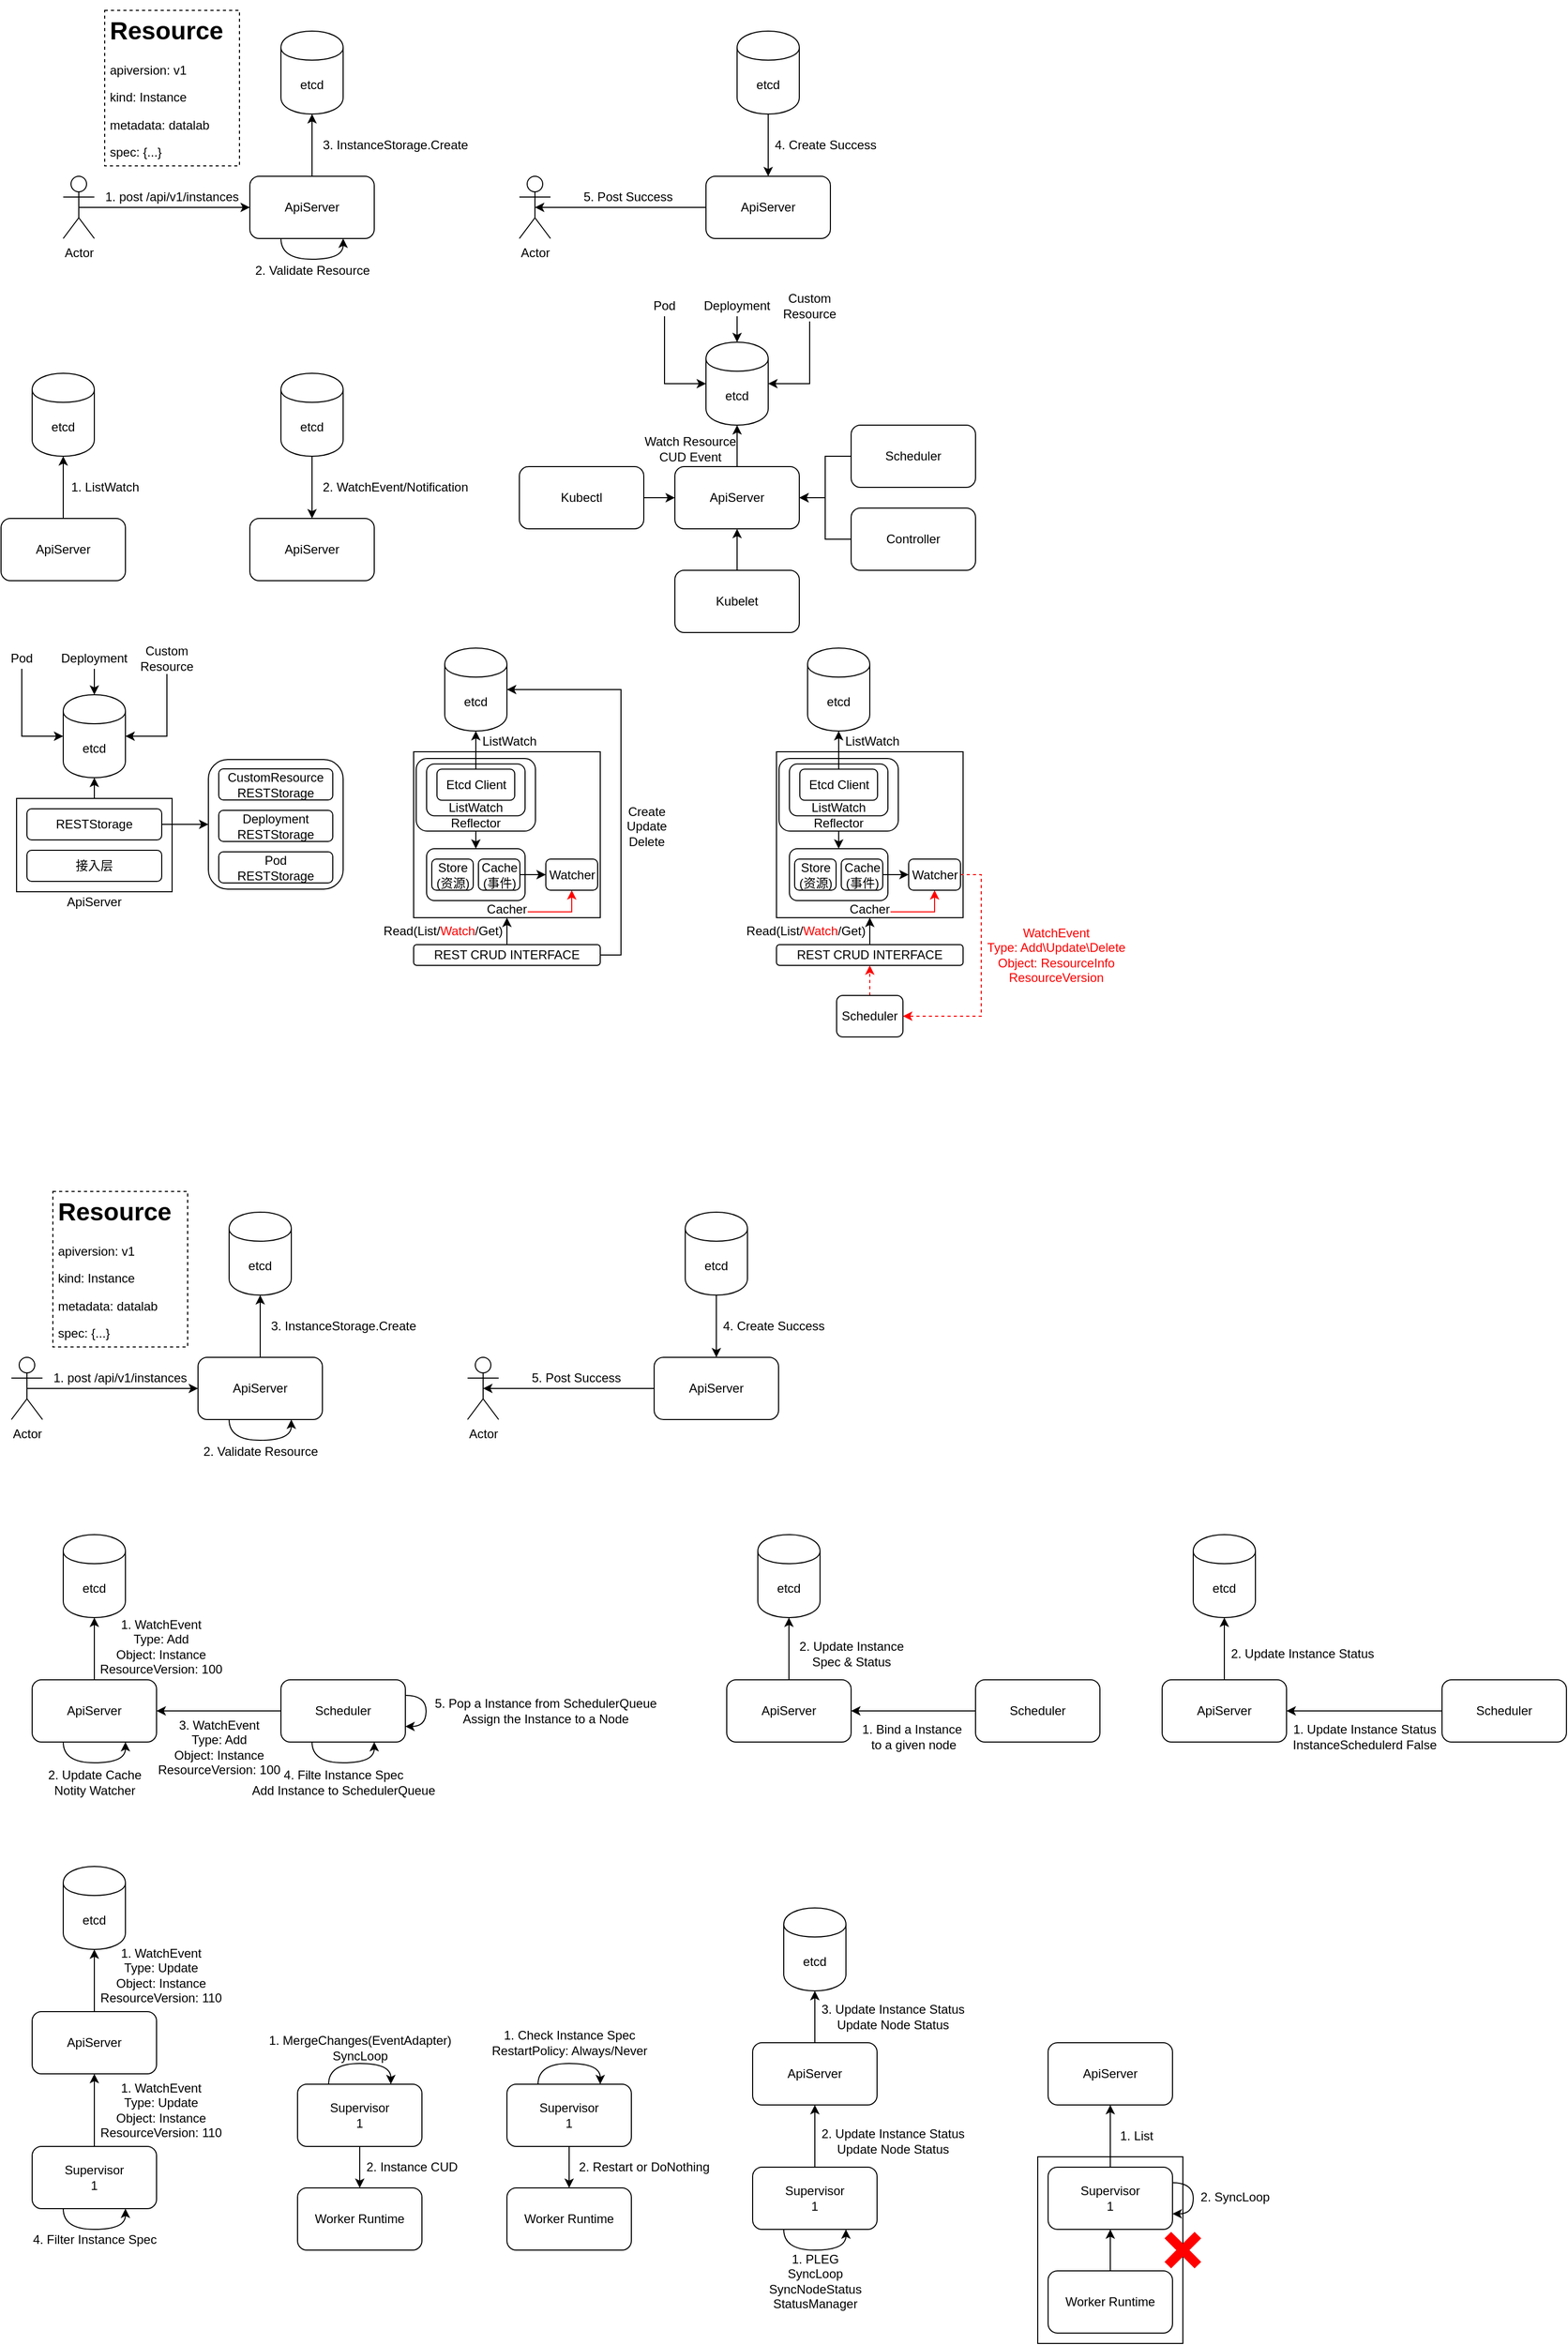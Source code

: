 <mxfile version="12.8.8" type="github">
  <diagram id="9vjQtzVJ7qbeVhoStUTl" name="第 1 页">
    <mxGraphModel dx="946" dy="559" grid="1" gridSize="10" guides="1" tooltips="1" connect="1" arrows="1" fold="1" page="1" pageScale="1" pageWidth="827" pageHeight="1169" math="0" shadow="0">
      <root>
        <mxCell id="0" />
        <mxCell id="1" parent="0" />
        <mxCell id="tA1kky_qQhR9MNmGrfL9-308" value="" style="rounded=0;whiteSpace=wrap;html=1;strokeColor=#000000;fillColor=none;fontColor=#000000;align=center;gradientColor=#ffffff;" vertex="1" parent="1">
          <mxGeometry x="1020" y="2100" width="140" height="180" as="geometry" />
        </mxCell>
        <mxCell id="tA1kky_qQhR9MNmGrfL9-93" value="" style="rounded=1;whiteSpace=wrap;html=1;" vertex="1" parent="1">
          <mxGeometry x="220" y="752.5" width="130" height="125" as="geometry" />
        </mxCell>
        <mxCell id="tA1kky_qQhR9MNmGrfL9-79" style="edgeStyle=orthogonalEdgeStyle;rounded=0;orthogonalLoop=1;jettySize=auto;html=1;exitX=0.5;exitY=0;exitDx=0;exitDy=0;entryX=0.5;entryY=1;entryDx=0;entryDy=0;" edge="1" parent="1" source="tA1kky_qQhR9MNmGrfL9-76">
          <mxGeometry relative="1" as="geometry">
            <mxPoint x="110" y="770" as="targetPoint" />
          </mxGeometry>
        </mxCell>
        <mxCell id="tA1kky_qQhR9MNmGrfL9-76" value="" style="rounded=0;whiteSpace=wrap;html=1;strokeColor=#000000;align=center;" vertex="1" parent="1">
          <mxGeometry x="35" y="790" width="150" height="90" as="geometry" />
        </mxCell>
        <mxCell id="R647riTE8hrRx7rFXN2j-3" style="edgeStyle=orthogonalEdgeStyle;rounded=0;orthogonalLoop=1;jettySize=auto;html=1;exitX=0.5;exitY=0.5;exitDx=0;exitDy=0;exitPerimeter=0;entryX=0;entryY=0.5;entryDx=0;entryDy=0;" parent="1" source="R647riTE8hrRx7rFXN2j-1" target="R647riTE8hrRx7rFXN2j-2" edge="1">
          <mxGeometry relative="1" as="geometry" />
        </mxCell>
        <mxCell id="R647riTE8hrRx7rFXN2j-1" value="Actor" style="shape=umlActor;verticalLabelPosition=bottom;labelBackgroundColor=#ffffff;verticalAlign=top;html=1;outlineConnect=0;" parent="1" vertex="1">
          <mxGeometry x="80" y="190" width="30" height="60" as="geometry" />
        </mxCell>
        <mxCell id="R647riTE8hrRx7rFXN2j-7" style="edgeStyle=orthogonalEdgeStyle;rounded=0;orthogonalLoop=1;jettySize=auto;html=1;exitX=0.5;exitY=0;exitDx=0;exitDy=0;" parent="1" source="R647riTE8hrRx7rFXN2j-2" target="R647riTE8hrRx7rFXN2j-6" edge="1">
          <mxGeometry relative="1" as="geometry" />
        </mxCell>
        <mxCell id="R647riTE8hrRx7rFXN2j-2" value="ApiServer" style="rounded=1;whiteSpace=wrap;html=1;" parent="1" vertex="1">
          <mxGeometry x="260" y="190" width="120" height="60" as="geometry" />
        </mxCell>
        <mxCell id="R647riTE8hrRx7rFXN2j-4" value="&lt;h1&gt;Resource&lt;/h1&gt;&lt;p&gt;apiversion: v1&lt;/p&gt;&lt;p&gt;kind: Instance&lt;/p&gt;&lt;p&gt;metadata: datalab&lt;/p&gt;&lt;p&gt;spec: {...}&lt;/p&gt;" style="text;html=1;spacing=5;spacingTop=-20;whiteSpace=wrap;overflow=hidden;rounded=0;strokeColor=#000000;dashed=1;" parent="1" vertex="1">
          <mxGeometry x="120" y="30" width="130" height="150" as="geometry" />
        </mxCell>
        <mxCell id="R647riTE8hrRx7rFXN2j-5" value="1. post /api/v1/instances" style="text;html=1;strokeColor=none;fillColor=none;align=center;verticalAlign=middle;whiteSpace=wrap;rounded=0;" parent="1" vertex="1">
          <mxGeometry x="100" y="200" width="170" height="20" as="geometry" />
        </mxCell>
        <mxCell id="R647riTE8hrRx7rFXN2j-6" value="etcd" style="shape=cylinder;whiteSpace=wrap;html=1;boundedLbl=1;backgroundOutline=1;" parent="1" vertex="1">
          <mxGeometry x="290" y="50" width="60" height="80" as="geometry" />
        </mxCell>
        <mxCell id="R647riTE8hrRx7rFXN2j-8" value="3. InstanceStorage.Create" style="text;html=1;align=center;verticalAlign=middle;resizable=0;points=[];autosize=1;" parent="1" vertex="1">
          <mxGeometry x="320" y="150" width="160" height="20" as="geometry" />
        </mxCell>
        <mxCell id="R647riTE8hrRx7rFXN2j-10" style="edgeStyle=orthogonalEdgeStyle;curved=1;rounded=0;orthogonalLoop=1;jettySize=auto;html=1;exitX=0.25;exitY=1;exitDx=0;exitDy=0;entryX=0.75;entryY=1;entryDx=0;entryDy=0;" parent="1" source="R647riTE8hrRx7rFXN2j-2" target="R647riTE8hrRx7rFXN2j-2" edge="1">
          <mxGeometry relative="1" as="geometry" />
        </mxCell>
        <mxCell id="R647riTE8hrRx7rFXN2j-11" value="2. Validate Resource" style="text;html=1;align=center;verticalAlign=middle;resizable=0;points=[];autosize=1;" parent="1" vertex="1">
          <mxGeometry x="255" y="271" width="130" height="20" as="geometry" />
        </mxCell>
        <mxCell id="R647riTE8hrRx7rFXN2j-13" value="Actor" style="shape=umlActor;verticalLabelPosition=bottom;labelBackgroundColor=#ffffff;verticalAlign=top;html=1;outlineConnect=0;" parent="1" vertex="1">
          <mxGeometry x="520" y="190" width="30" height="60" as="geometry" />
        </mxCell>
        <mxCell id="R647riTE8hrRx7rFXN2j-24" style="edgeStyle=orthogonalEdgeStyle;curved=1;rounded=0;orthogonalLoop=1;jettySize=auto;html=1;exitX=0;exitY=0.5;exitDx=0;exitDy=0;entryX=0.5;entryY=0.5;entryDx=0;entryDy=0;entryPerimeter=0;" parent="1" source="R647riTE8hrRx7rFXN2j-15" target="R647riTE8hrRx7rFXN2j-13" edge="1">
          <mxGeometry relative="1" as="geometry" />
        </mxCell>
        <mxCell id="R647riTE8hrRx7rFXN2j-15" value="ApiServer" style="rounded=1;whiteSpace=wrap;html=1;" parent="1" vertex="1">
          <mxGeometry x="700" y="190" width="120" height="60" as="geometry" />
        </mxCell>
        <mxCell id="R647riTE8hrRx7rFXN2j-22" style="edgeStyle=orthogonalEdgeStyle;curved=1;rounded=0;orthogonalLoop=1;jettySize=auto;html=1;exitX=0.5;exitY=1;exitDx=0;exitDy=0;" parent="1" source="R647riTE8hrRx7rFXN2j-18" target="R647riTE8hrRx7rFXN2j-15" edge="1">
          <mxGeometry relative="1" as="geometry" />
        </mxCell>
        <mxCell id="R647riTE8hrRx7rFXN2j-18" value="etcd" style="shape=cylinder;whiteSpace=wrap;html=1;boundedLbl=1;backgroundOutline=1;" parent="1" vertex="1">
          <mxGeometry x="730" y="50" width="60" height="80" as="geometry" />
        </mxCell>
        <mxCell id="R647riTE8hrRx7rFXN2j-23" value="4. Create Success" style="text;html=1;align=center;verticalAlign=middle;resizable=0;points=[];autosize=1;" parent="1" vertex="1">
          <mxGeometry x="760" y="150" width="110" height="20" as="geometry" />
        </mxCell>
        <mxCell id="R647riTE8hrRx7rFXN2j-25" value="5. Post Success" style="text;html=1;strokeColor=none;fillColor=none;align=center;verticalAlign=middle;whiteSpace=wrap;rounded=0;" parent="1" vertex="1">
          <mxGeometry x="540" y="200" width="170" height="20" as="geometry" />
        </mxCell>
        <mxCell id="tA1kky_qQhR9MNmGrfL9-27" style="edgeStyle=orthogonalEdgeStyle;rounded=0;orthogonalLoop=1;jettySize=auto;html=1;exitX=0.5;exitY=0;exitDx=0;exitDy=0;" edge="1" source="tA1kky_qQhR9MNmGrfL9-28" target="tA1kky_qQhR9MNmGrfL9-29" parent="1">
          <mxGeometry relative="1" as="geometry" />
        </mxCell>
        <mxCell id="tA1kky_qQhR9MNmGrfL9-28" value="ApiServer" style="rounded=1;whiteSpace=wrap;html=1;" vertex="1" parent="1">
          <mxGeometry x="20" y="520" width="120" height="60" as="geometry" />
        </mxCell>
        <mxCell id="tA1kky_qQhR9MNmGrfL9-29" value="etcd" style="shape=cylinder;whiteSpace=wrap;html=1;boundedLbl=1;backgroundOutline=1;" vertex="1" parent="1">
          <mxGeometry x="50" y="380" width="60" height="80" as="geometry" />
        </mxCell>
        <mxCell id="tA1kky_qQhR9MNmGrfL9-30" value="1. ListWatch" style="text;html=1;align=center;verticalAlign=middle;resizable=0;points=[];autosize=1;" vertex="1" parent="1">
          <mxGeometry x="80" y="480" width="80" height="20" as="geometry" />
        </mxCell>
        <mxCell id="tA1kky_qQhR9MNmGrfL9-32" value="ApiServer" style="rounded=1;whiteSpace=wrap;html=1;" vertex="1" parent="1">
          <mxGeometry x="260" y="520" width="120" height="60" as="geometry" />
        </mxCell>
        <mxCell id="tA1kky_qQhR9MNmGrfL9-35" style="edgeStyle=orthogonalEdgeStyle;rounded=0;orthogonalLoop=1;jettySize=auto;html=1;exitX=0.5;exitY=1;exitDx=0;exitDy=0;" edge="1" parent="1" source="tA1kky_qQhR9MNmGrfL9-33" target="tA1kky_qQhR9MNmGrfL9-32">
          <mxGeometry relative="1" as="geometry" />
        </mxCell>
        <mxCell id="tA1kky_qQhR9MNmGrfL9-33" value="etcd" style="shape=cylinder;whiteSpace=wrap;html=1;boundedLbl=1;backgroundOutline=1;" vertex="1" parent="1">
          <mxGeometry x="290" y="380" width="60" height="80" as="geometry" />
        </mxCell>
        <mxCell id="tA1kky_qQhR9MNmGrfL9-34" value="2. WatchEvent/Notification" style="text;html=1;align=center;verticalAlign=middle;resizable=0;points=[];autosize=1;" vertex="1" parent="1">
          <mxGeometry x="320" y="480" width="160" height="20" as="geometry" />
        </mxCell>
        <mxCell id="tA1kky_qQhR9MNmGrfL9-44" style="edgeStyle=orthogonalEdgeStyle;rounded=0;orthogonalLoop=1;jettySize=auto;html=1;exitX=0.5;exitY=0;exitDx=0;exitDy=0;" edge="1" source="tA1kky_qQhR9MNmGrfL9-45" target="tA1kky_qQhR9MNmGrfL9-46" parent="1">
          <mxGeometry relative="1" as="geometry" />
        </mxCell>
        <mxCell id="tA1kky_qQhR9MNmGrfL9-45" value="ApiServer" style="rounded=1;whiteSpace=wrap;html=1;" vertex="1" parent="1">
          <mxGeometry x="670" y="470" width="120" height="60" as="geometry" />
        </mxCell>
        <mxCell id="tA1kky_qQhR9MNmGrfL9-46" value="etcd" style="shape=cylinder;whiteSpace=wrap;html=1;boundedLbl=1;backgroundOutline=1;" vertex="1" parent="1">
          <mxGeometry x="700" y="350" width="60" height="80" as="geometry" />
        </mxCell>
        <mxCell id="tA1kky_qQhR9MNmGrfL9-54" style="edgeStyle=orthogonalEdgeStyle;rounded=0;orthogonalLoop=1;jettySize=auto;html=1;exitX=0.5;exitY=0;exitDx=0;exitDy=0;entryX=0.5;entryY=1;entryDx=0;entryDy=0;" edge="1" parent="1" source="tA1kky_qQhR9MNmGrfL9-48" target="tA1kky_qQhR9MNmGrfL9-45">
          <mxGeometry relative="1" as="geometry" />
        </mxCell>
        <mxCell id="tA1kky_qQhR9MNmGrfL9-48" value="Kubelet" style="rounded=1;whiteSpace=wrap;html=1;" vertex="1" parent="1">
          <mxGeometry x="670" y="570" width="120" height="60" as="geometry" />
        </mxCell>
        <mxCell id="tA1kky_qQhR9MNmGrfL9-55" style="edgeStyle=orthogonalEdgeStyle;rounded=0;orthogonalLoop=1;jettySize=auto;html=1;exitX=0;exitY=0.5;exitDx=0;exitDy=0;entryX=1;entryY=0.5;entryDx=0;entryDy=0;" edge="1" parent="1" source="tA1kky_qQhR9MNmGrfL9-49" target="tA1kky_qQhR9MNmGrfL9-45">
          <mxGeometry relative="1" as="geometry" />
        </mxCell>
        <mxCell id="tA1kky_qQhR9MNmGrfL9-49" value="Scheduler" style="rounded=1;whiteSpace=wrap;html=1;" vertex="1" parent="1">
          <mxGeometry x="840" y="430" width="120" height="60" as="geometry" />
        </mxCell>
        <mxCell id="tA1kky_qQhR9MNmGrfL9-56" style="edgeStyle=orthogonalEdgeStyle;rounded=0;orthogonalLoop=1;jettySize=auto;html=1;exitX=0;exitY=0.5;exitDx=0;exitDy=0;entryX=1;entryY=0.5;entryDx=0;entryDy=0;" edge="1" parent="1" source="tA1kky_qQhR9MNmGrfL9-50" target="tA1kky_qQhR9MNmGrfL9-45">
          <mxGeometry relative="1" as="geometry" />
        </mxCell>
        <mxCell id="tA1kky_qQhR9MNmGrfL9-50" value="Controller" style="rounded=1;whiteSpace=wrap;html=1;" vertex="1" parent="1">
          <mxGeometry x="840" y="510" width="120" height="60" as="geometry" />
        </mxCell>
        <mxCell id="tA1kky_qQhR9MNmGrfL9-53" style="edgeStyle=orthogonalEdgeStyle;rounded=0;orthogonalLoop=1;jettySize=auto;html=1;exitX=1;exitY=0.5;exitDx=0;exitDy=0;entryX=0;entryY=0.5;entryDx=0;entryDy=0;" edge="1" parent="1" source="tA1kky_qQhR9MNmGrfL9-52" target="tA1kky_qQhR9MNmGrfL9-45">
          <mxGeometry relative="1" as="geometry" />
        </mxCell>
        <mxCell id="tA1kky_qQhR9MNmGrfL9-52" value="Kubectl" style="rounded=1;whiteSpace=wrap;html=1;" vertex="1" parent="1">
          <mxGeometry x="520" y="470" width="120" height="60" as="geometry" />
        </mxCell>
        <mxCell id="tA1kky_qQhR9MNmGrfL9-69" style="edgeStyle=orthogonalEdgeStyle;rounded=0;orthogonalLoop=1;jettySize=auto;html=1;exitX=0.5;exitY=1;exitDx=0;exitDy=0;entryX=0;entryY=0.5;entryDx=0;entryDy=0;" edge="1" parent="1" source="tA1kky_qQhR9MNmGrfL9-66" target="tA1kky_qQhR9MNmGrfL9-46">
          <mxGeometry relative="1" as="geometry" />
        </mxCell>
        <mxCell id="tA1kky_qQhR9MNmGrfL9-66" value="Pod" style="text;html=1;strokeColor=none;fillColor=none;align=center;verticalAlign=middle;whiteSpace=wrap;rounded=0;dashed=1;" vertex="1" parent="1">
          <mxGeometry x="640" y="305" width="40" height="20" as="geometry" />
        </mxCell>
        <mxCell id="tA1kky_qQhR9MNmGrfL9-70" style="edgeStyle=orthogonalEdgeStyle;rounded=0;orthogonalLoop=1;jettySize=auto;html=1;exitX=0.5;exitY=1;exitDx=0;exitDy=0;entryX=0.5;entryY=0;entryDx=0;entryDy=0;" edge="1" parent="1" source="tA1kky_qQhR9MNmGrfL9-67" target="tA1kky_qQhR9MNmGrfL9-46">
          <mxGeometry relative="1" as="geometry">
            <mxPoint x="730" y="335" as="targetPoint" />
          </mxGeometry>
        </mxCell>
        <mxCell id="tA1kky_qQhR9MNmGrfL9-67" value="Deployment" style="text;html=1;strokeColor=none;fillColor=none;align=center;verticalAlign=middle;whiteSpace=wrap;rounded=0;dashed=1;" vertex="1" parent="1">
          <mxGeometry x="710" y="305" width="40" height="20" as="geometry" />
        </mxCell>
        <mxCell id="tA1kky_qQhR9MNmGrfL9-72" style="edgeStyle=orthogonalEdgeStyle;rounded=0;orthogonalLoop=1;jettySize=auto;html=1;exitX=0.5;exitY=1;exitDx=0;exitDy=0;entryX=1;entryY=0.5;entryDx=0;entryDy=0;" edge="1" parent="1" source="tA1kky_qQhR9MNmGrfL9-68" target="tA1kky_qQhR9MNmGrfL9-46">
          <mxGeometry relative="1" as="geometry" />
        </mxCell>
        <mxCell id="tA1kky_qQhR9MNmGrfL9-68" value="Custom Resource" style="text;html=1;strokeColor=none;fillColor=none;align=center;verticalAlign=middle;whiteSpace=wrap;rounded=0;dashed=1;" vertex="1" parent="1">
          <mxGeometry x="780" y="300" width="40" height="30" as="geometry" />
        </mxCell>
        <mxCell id="tA1kky_qQhR9MNmGrfL9-73" value="Watch Resource&lt;br&gt;CUD Event" style="text;html=1;strokeColor=none;fillColor=none;align=center;verticalAlign=middle;whiteSpace=wrap;rounded=0;dashed=1;" vertex="1" parent="1">
          <mxGeometry x="635" y="438" width="100" height="30" as="geometry" />
        </mxCell>
        <mxCell id="tA1kky_qQhR9MNmGrfL9-75" value="接入层" style="rounded=1;whiteSpace=wrap;html=1;" vertex="1" parent="1">
          <mxGeometry x="45" y="840" width="130" height="30" as="geometry" />
        </mxCell>
        <mxCell id="tA1kky_qQhR9MNmGrfL9-80" value="ApiServer" style="text;html=1;strokeColor=none;fillColor=none;align=center;verticalAlign=middle;whiteSpace=wrap;rounded=0;dashed=1;" vertex="1" parent="1">
          <mxGeometry x="90" y="880" width="40" height="20" as="geometry" />
        </mxCell>
        <mxCell id="tA1kky_qQhR9MNmGrfL9-139" style="edgeStyle=none;rounded=0;orthogonalLoop=1;jettySize=auto;html=1;exitX=1;exitY=0.5;exitDx=0;exitDy=0;entryX=0;entryY=0.5;entryDx=0;entryDy=0;endArrow=classic;endFill=1;" edge="1" parent="1" source="tA1kky_qQhR9MNmGrfL9-85" target="tA1kky_qQhR9MNmGrfL9-93">
          <mxGeometry relative="1" as="geometry" />
        </mxCell>
        <mxCell id="tA1kky_qQhR9MNmGrfL9-85" value="RESTStorage" style="rounded=1;whiteSpace=wrap;html=1;" vertex="1" parent="1">
          <mxGeometry x="45" y="800" width="130" height="30" as="geometry" />
        </mxCell>
        <mxCell id="tA1kky_qQhR9MNmGrfL9-86" value="etcd" style="shape=cylinder;whiteSpace=wrap;html=1;boundedLbl=1;backgroundOutline=1;" vertex="1" parent="1">
          <mxGeometry x="80" y="690" width="60" height="80" as="geometry" />
        </mxCell>
        <mxCell id="tA1kky_qQhR9MNmGrfL9-87" style="edgeStyle=orthogonalEdgeStyle;rounded=0;orthogonalLoop=1;jettySize=auto;html=1;exitX=0.5;exitY=1;exitDx=0;exitDy=0;entryX=0;entryY=0.5;entryDx=0;entryDy=0;" edge="1" source="tA1kky_qQhR9MNmGrfL9-88" target="tA1kky_qQhR9MNmGrfL9-86" parent="1">
          <mxGeometry relative="1" as="geometry" />
        </mxCell>
        <mxCell id="tA1kky_qQhR9MNmGrfL9-88" value="Pod" style="text;html=1;strokeColor=none;fillColor=none;align=center;verticalAlign=middle;whiteSpace=wrap;rounded=0;dashed=1;" vertex="1" parent="1">
          <mxGeometry x="20" y="645" width="40" height="20" as="geometry" />
        </mxCell>
        <mxCell id="tA1kky_qQhR9MNmGrfL9-89" style="edgeStyle=orthogonalEdgeStyle;rounded=0;orthogonalLoop=1;jettySize=auto;html=1;exitX=0.5;exitY=1;exitDx=0;exitDy=0;entryX=0.5;entryY=0;entryDx=0;entryDy=0;" edge="1" source="tA1kky_qQhR9MNmGrfL9-90" target="tA1kky_qQhR9MNmGrfL9-86" parent="1">
          <mxGeometry relative="1" as="geometry">
            <mxPoint x="110" y="675" as="targetPoint" />
          </mxGeometry>
        </mxCell>
        <mxCell id="tA1kky_qQhR9MNmGrfL9-90" value="Deployment" style="text;html=1;strokeColor=none;fillColor=none;align=center;verticalAlign=middle;whiteSpace=wrap;rounded=0;dashed=1;" vertex="1" parent="1">
          <mxGeometry x="90" y="645" width="40" height="20" as="geometry" />
        </mxCell>
        <mxCell id="tA1kky_qQhR9MNmGrfL9-91" style="edgeStyle=orthogonalEdgeStyle;rounded=0;orthogonalLoop=1;jettySize=auto;html=1;exitX=0.5;exitY=1;exitDx=0;exitDy=0;entryX=1;entryY=0.5;entryDx=0;entryDy=0;" edge="1" source="tA1kky_qQhR9MNmGrfL9-92" target="tA1kky_qQhR9MNmGrfL9-86" parent="1">
          <mxGeometry relative="1" as="geometry" />
        </mxCell>
        <mxCell id="tA1kky_qQhR9MNmGrfL9-92" value="Custom Resource" style="text;html=1;strokeColor=none;fillColor=none;align=center;verticalAlign=middle;whiteSpace=wrap;rounded=0;dashed=1;" vertex="1" parent="1">
          <mxGeometry x="160" y="640" width="40" height="30" as="geometry" />
        </mxCell>
        <mxCell id="tA1kky_qQhR9MNmGrfL9-94" value="Pod&lt;br&gt;RESTStorage" style="rounded=1;whiteSpace=wrap;html=1;" vertex="1" parent="1">
          <mxGeometry x="230" y="841.5" width="110" height="30" as="geometry" />
        </mxCell>
        <mxCell id="tA1kky_qQhR9MNmGrfL9-95" value="Deployment&lt;br&gt;RESTStorage" style="rounded=1;whiteSpace=wrap;html=1;" vertex="1" parent="1">
          <mxGeometry x="230" y="801.5" width="110" height="30" as="geometry" />
        </mxCell>
        <mxCell id="tA1kky_qQhR9MNmGrfL9-96" value="CustomResource&lt;br&gt;RESTStorage" style="rounded=1;whiteSpace=wrap;html=1;" vertex="1" parent="1">
          <mxGeometry x="230" y="761.5" width="110" height="30" as="geometry" />
        </mxCell>
        <mxCell id="tA1kky_qQhR9MNmGrfL9-108" value="" style="rounded=0;whiteSpace=wrap;html=1;strokeColor=#000000;align=center;" vertex="1" parent="1">
          <mxGeometry x="418" y="745" width="180" height="160" as="geometry" />
        </mxCell>
        <mxCell id="tA1kky_qQhR9MNmGrfL9-145" style="edgeStyle=orthogonalEdgeStyle;rounded=0;orthogonalLoop=1;jettySize=auto;html=1;exitX=1;exitY=0.75;exitDx=0;exitDy=0;entryX=0.5;entryY=1;entryDx=0;entryDy=0;endArrow=classic;endFill=1;strokeColor=#FF0000;" edge="1" parent="1" source="tA1kky_qQhR9MNmGrfL9-127" target="tA1kky_qQhR9MNmGrfL9-107">
          <mxGeometry relative="1" as="geometry" />
        </mxCell>
        <mxCell id="tA1kky_qQhR9MNmGrfL9-127" value="Cacher" style="text;html=1;strokeColor=none;fillColor=none;align=center;verticalAlign=middle;whiteSpace=wrap;rounded=0;" vertex="1" parent="1">
          <mxGeometry x="488" y="892.25" width="40" height="9.5" as="geometry" />
        </mxCell>
        <mxCell id="tA1kky_qQhR9MNmGrfL9-136" style="edgeStyle=none;rounded=0;orthogonalLoop=1;jettySize=auto;html=1;exitX=0.5;exitY=0;exitDx=0;exitDy=0;entryX=0.5;entryY=1;entryDx=0;entryDy=0;endArrow=classic;endFill=1;" edge="1" parent="1" source="tA1kky_qQhR9MNmGrfL9-130" target="tA1kky_qQhR9MNmGrfL9-108">
          <mxGeometry relative="1" as="geometry" />
        </mxCell>
        <mxCell id="tA1kky_qQhR9MNmGrfL9-141" style="edgeStyle=orthogonalEdgeStyle;rounded=0;orthogonalLoop=1;jettySize=auto;html=1;exitX=1;exitY=0.5;exitDx=0;exitDy=0;entryX=1;entryY=0.5;entryDx=0;entryDy=0;endArrow=classic;endFill=1;" edge="1" parent="1" source="tA1kky_qQhR9MNmGrfL9-130" target="tA1kky_qQhR9MNmGrfL9-137">
          <mxGeometry relative="1" as="geometry" />
        </mxCell>
        <mxCell id="tA1kky_qQhR9MNmGrfL9-130" value="REST CRUD INTERFACE" style="rounded=1;whiteSpace=wrap;html=1;" vertex="1" parent="1">
          <mxGeometry x="418" y="931" width="180" height="20" as="geometry" />
        </mxCell>
        <mxCell id="tA1kky_qQhR9MNmGrfL9-120" value="" style="rounded=1;whiteSpace=wrap;html=1;" vertex="1" parent="1">
          <mxGeometry x="420.5" y="751.5" width="115" height="70" as="geometry" />
        </mxCell>
        <mxCell id="tA1kky_qQhR9MNmGrfL9-116" value="" style="rounded=1;whiteSpace=wrap;html=1;" vertex="1" parent="1">
          <mxGeometry x="430.5" y="756.75" width="95" height="50" as="geometry" />
        </mxCell>
        <mxCell id="tA1kky_qQhR9MNmGrfL9-104" value="" style="rounded=1;whiteSpace=wrap;html=1;strokeColor=#000000;align=center;" vertex="1" parent="1">
          <mxGeometry x="430.5" y="838.5" width="95" height="50" as="geometry" />
        </mxCell>
        <mxCell id="tA1kky_qQhR9MNmGrfL9-124" style="rounded=0;orthogonalLoop=1;jettySize=auto;html=1;exitX=0.5;exitY=1;exitDx=0;exitDy=0;entryX=0.5;entryY=0;entryDx=0;entryDy=0;endArrow=classic;endFill=1;" edge="1" parent="1" source="tA1kky_qQhR9MNmGrfL9-120" target="tA1kky_qQhR9MNmGrfL9-104">
          <mxGeometry relative="1" as="geometry" />
        </mxCell>
        <mxCell id="tA1kky_qQhR9MNmGrfL9-106" value="" style="group" vertex="1" connectable="0" parent="1">
          <mxGeometry x="435.5" y="848.5" width="85" height="30" as="geometry" />
        </mxCell>
        <mxCell id="tA1kky_qQhR9MNmGrfL9-102" value="Cache&lt;br&gt;(事件)" style="rounded=1;whiteSpace=wrap;html=1;" vertex="1" parent="tA1kky_qQhR9MNmGrfL9-106">
          <mxGeometry x="45" width="40" height="30" as="geometry" />
        </mxCell>
        <mxCell id="tA1kky_qQhR9MNmGrfL9-103" value="Store&lt;br&gt;(资源)" style="rounded=1;whiteSpace=wrap;html=1;" vertex="1" parent="tA1kky_qQhR9MNmGrfL9-106">
          <mxGeometry width="40" height="30" as="geometry" />
        </mxCell>
        <mxCell id="tA1kky_qQhR9MNmGrfL9-107" value="Watcher" style="rounded=1;whiteSpace=wrap;html=1;" vertex="1" parent="1">
          <mxGeometry x="545.5" y="848.5" width="50" height="30" as="geometry" />
        </mxCell>
        <mxCell id="tA1kky_qQhR9MNmGrfL9-114" style="edgeStyle=none;rounded=0;orthogonalLoop=1;jettySize=auto;html=1;exitX=1;exitY=0.5;exitDx=0;exitDy=0;entryX=0;entryY=0.5;entryDx=0;entryDy=0;endArrow=classic;endFill=1;" edge="1" parent="1" source="tA1kky_qQhR9MNmGrfL9-102" target="tA1kky_qQhR9MNmGrfL9-107">
          <mxGeometry relative="1" as="geometry" />
        </mxCell>
        <mxCell id="tA1kky_qQhR9MNmGrfL9-138" style="edgeStyle=none;rounded=0;orthogonalLoop=1;jettySize=auto;html=1;exitX=0.5;exitY=0;exitDx=0;exitDy=0;entryX=0.5;entryY=1;entryDx=0;entryDy=0;endArrow=classic;endFill=1;" edge="1" parent="1" source="tA1kky_qQhR9MNmGrfL9-115" target="tA1kky_qQhR9MNmGrfL9-137">
          <mxGeometry relative="1" as="geometry" />
        </mxCell>
        <mxCell id="tA1kky_qQhR9MNmGrfL9-115" value="Etcd Client" style="rounded=1;whiteSpace=wrap;html=1;" vertex="1" parent="1">
          <mxGeometry x="440.5" y="761.75" width="75" height="30" as="geometry" />
        </mxCell>
        <mxCell id="tA1kky_qQhR9MNmGrfL9-119" value="ListWatch" style="text;html=1;strokeColor=none;fillColor=none;align=center;verticalAlign=middle;whiteSpace=wrap;rounded=0;" vertex="1" parent="1">
          <mxGeometry x="443" y="793.75" width="70" height="10" as="geometry" />
        </mxCell>
        <mxCell id="tA1kky_qQhR9MNmGrfL9-121" value="Reflector" style="text;html=1;strokeColor=none;fillColor=none;align=center;verticalAlign=middle;whiteSpace=wrap;rounded=0;" vertex="1" parent="1">
          <mxGeometry x="443" y="808.75" width="70" height="10" as="geometry" />
        </mxCell>
        <mxCell id="tA1kky_qQhR9MNmGrfL9-137" value="etcd" style="shape=cylinder;whiteSpace=wrap;html=1;boundedLbl=1;backgroundOutline=1;" vertex="1" parent="1">
          <mxGeometry x="448" y="645" width="60" height="80" as="geometry" />
        </mxCell>
        <mxCell id="tA1kky_qQhR9MNmGrfL9-140" value="Read(List/&lt;font color=&quot;#ff0000&quot;&gt;Watch&lt;/font&gt;/Get)" style="text;html=1;strokeColor=none;fillColor=none;align=center;verticalAlign=middle;whiteSpace=wrap;rounded=0;" vertex="1" parent="1">
          <mxGeometry x="385" y="908" width="122.5" height="20" as="geometry" />
        </mxCell>
        <mxCell id="tA1kky_qQhR9MNmGrfL9-142" value="Create&lt;br&gt;Update&lt;br&gt;Delete" style="text;html=1;strokeColor=none;fillColor=none;align=center;verticalAlign=middle;whiteSpace=wrap;rounded=0;" vertex="1" parent="1">
          <mxGeometry x="618" y="791.75" width="50" height="50" as="geometry" />
        </mxCell>
        <mxCell id="tA1kky_qQhR9MNmGrfL9-143" value="ListWatch" style="text;html=1;strokeColor=none;fillColor=none;align=center;verticalAlign=middle;whiteSpace=wrap;rounded=0;" vertex="1" parent="1">
          <mxGeometry x="479" y="725" width="62.5" height="20" as="geometry" />
        </mxCell>
        <mxCell id="tA1kky_qQhR9MNmGrfL9-147" value="" style="rounded=0;whiteSpace=wrap;html=1;strokeColor=#000000;align=center;" vertex="1" parent="1">
          <mxGeometry x="768" y="745" width="180" height="160" as="geometry" />
        </mxCell>
        <mxCell id="tA1kky_qQhR9MNmGrfL9-148" style="edgeStyle=orthogonalEdgeStyle;rounded=0;orthogonalLoop=1;jettySize=auto;html=1;exitX=1;exitY=0.75;exitDx=0;exitDy=0;entryX=0.5;entryY=1;entryDx=0;entryDy=0;endArrow=classic;endFill=1;strokeColor=#FF0000;" edge="1" source="tA1kky_qQhR9MNmGrfL9-149" target="tA1kky_qQhR9MNmGrfL9-160" parent="1">
          <mxGeometry relative="1" as="geometry" />
        </mxCell>
        <mxCell id="tA1kky_qQhR9MNmGrfL9-149" value="Cacher" style="text;html=1;strokeColor=none;fillColor=none;align=center;verticalAlign=middle;whiteSpace=wrap;rounded=0;" vertex="1" parent="1">
          <mxGeometry x="838" y="892.25" width="40" height="9.5" as="geometry" />
        </mxCell>
        <mxCell id="tA1kky_qQhR9MNmGrfL9-150" style="edgeStyle=none;rounded=0;orthogonalLoop=1;jettySize=auto;html=1;exitX=0.5;exitY=0;exitDx=0;exitDy=0;entryX=0.5;entryY=1;entryDx=0;entryDy=0;endArrow=classic;endFill=1;" edge="1" source="tA1kky_qQhR9MNmGrfL9-152" target="tA1kky_qQhR9MNmGrfL9-147" parent="1">
          <mxGeometry relative="1" as="geometry" />
        </mxCell>
        <mxCell id="tA1kky_qQhR9MNmGrfL9-152" value="REST CRUD INTERFACE" style="rounded=1;whiteSpace=wrap;html=1;" vertex="1" parent="1">
          <mxGeometry x="768" y="931" width="180" height="20" as="geometry" />
        </mxCell>
        <mxCell id="tA1kky_qQhR9MNmGrfL9-153" value="" style="rounded=1;whiteSpace=wrap;html=1;" vertex="1" parent="1">
          <mxGeometry x="770.5" y="751.5" width="115" height="70" as="geometry" />
        </mxCell>
        <mxCell id="tA1kky_qQhR9MNmGrfL9-154" value="" style="rounded=1;whiteSpace=wrap;html=1;" vertex="1" parent="1">
          <mxGeometry x="780.5" y="756.75" width="95" height="50" as="geometry" />
        </mxCell>
        <mxCell id="tA1kky_qQhR9MNmGrfL9-155" value="" style="rounded=1;whiteSpace=wrap;html=1;strokeColor=#000000;align=center;" vertex="1" parent="1">
          <mxGeometry x="780.5" y="838.5" width="95" height="50" as="geometry" />
        </mxCell>
        <mxCell id="tA1kky_qQhR9MNmGrfL9-156" style="rounded=0;orthogonalLoop=1;jettySize=auto;html=1;exitX=0.5;exitY=1;exitDx=0;exitDy=0;entryX=0.5;entryY=0;entryDx=0;entryDy=0;endArrow=classic;endFill=1;" edge="1" source="tA1kky_qQhR9MNmGrfL9-153" target="tA1kky_qQhR9MNmGrfL9-155" parent="1">
          <mxGeometry relative="1" as="geometry" />
        </mxCell>
        <mxCell id="tA1kky_qQhR9MNmGrfL9-157" value="" style="group" vertex="1" connectable="0" parent="1">
          <mxGeometry x="785.5" y="848.5" width="85" height="30" as="geometry" />
        </mxCell>
        <mxCell id="tA1kky_qQhR9MNmGrfL9-158" value="Cache&lt;br&gt;(事件)" style="rounded=1;whiteSpace=wrap;html=1;" vertex="1" parent="tA1kky_qQhR9MNmGrfL9-157">
          <mxGeometry x="45" width="40" height="30" as="geometry" />
        </mxCell>
        <mxCell id="tA1kky_qQhR9MNmGrfL9-159" value="Store&lt;br&gt;(资源)" style="rounded=1;whiteSpace=wrap;html=1;" vertex="1" parent="tA1kky_qQhR9MNmGrfL9-157">
          <mxGeometry width="40" height="30" as="geometry" />
        </mxCell>
        <mxCell id="tA1kky_qQhR9MNmGrfL9-173" style="edgeStyle=orthogonalEdgeStyle;rounded=0;orthogonalLoop=1;jettySize=auto;html=1;exitX=1;exitY=0.5;exitDx=0;exitDy=0;entryX=1;entryY=0.5;entryDx=0;entryDy=0;dashed=1;endArrow=classic;endFill=1;strokeColor=#FF0000;" edge="1" parent="1" source="tA1kky_qQhR9MNmGrfL9-160" target="tA1kky_qQhR9MNmGrfL9-171">
          <mxGeometry relative="1" as="geometry" />
        </mxCell>
        <mxCell id="tA1kky_qQhR9MNmGrfL9-160" value="Watcher" style="rounded=1;whiteSpace=wrap;html=1;" vertex="1" parent="1">
          <mxGeometry x="895.5" y="848.5" width="50" height="30" as="geometry" />
        </mxCell>
        <mxCell id="tA1kky_qQhR9MNmGrfL9-161" style="edgeStyle=none;rounded=0;orthogonalLoop=1;jettySize=auto;html=1;exitX=1;exitY=0.5;exitDx=0;exitDy=0;entryX=0;entryY=0.5;entryDx=0;entryDy=0;endArrow=classic;endFill=1;" edge="1" source="tA1kky_qQhR9MNmGrfL9-158" target="tA1kky_qQhR9MNmGrfL9-160" parent="1">
          <mxGeometry relative="1" as="geometry" />
        </mxCell>
        <mxCell id="tA1kky_qQhR9MNmGrfL9-162" style="edgeStyle=none;rounded=0;orthogonalLoop=1;jettySize=auto;html=1;exitX=0.5;exitY=0;exitDx=0;exitDy=0;entryX=0.5;entryY=1;entryDx=0;entryDy=0;endArrow=classic;endFill=1;" edge="1" source="tA1kky_qQhR9MNmGrfL9-163" target="tA1kky_qQhR9MNmGrfL9-166" parent="1">
          <mxGeometry relative="1" as="geometry" />
        </mxCell>
        <mxCell id="tA1kky_qQhR9MNmGrfL9-163" value="Etcd Client" style="rounded=1;whiteSpace=wrap;html=1;" vertex="1" parent="1">
          <mxGeometry x="790.5" y="761.75" width="75" height="30" as="geometry" />
        </mxCell>
        <mxCell id="tA1kky_qQhR9MNmGrfL9-164" value="ListWatch" style="text;html=1;strokeColor=none;fillColor=none;align=center;verticalAlign=middle;whiteSpace=wrap;rounded=0;" vertex="1" parent="1">
          <mxGeometry x="793" y="793.75" width="70" height="10" as="geometry" />
        </mxCell>
        <mxCell id="tA1kky_qQhR9MNmGrfL9-165" value="Reflector" style="text;html=1;strokeColor=none;fillColor=none;align=center;verticalAlign=middle;whiteSpace=wrap;rounded=0;" vertex="1" parent="1">
          <mxGeometry x="793" y="808.75" width="70" height="10" as="geometry" />
        </mxCell>
        <mxCell id="tA1kky_qQhR9MNmGrfL9-166" value="etcd" style="shape=cylinder;whiteSpace=wrap;html=1;boundedLbl=1;backgroundOutline=1;" vertex="1" parent="1">
          <mxGeometry x="798" y="645" width="60" height="80" as="geometry" />
        </mxCell>
        <mxCell id="tA1kky_qQhR9MNmGrfL9-167" value="Read(List/&lt;font color=&quot;#ff0000&quot;&gt;Watch&lt;/font&gt;/Get)" style="text;html=1;strokeColor=none;fillColor=none;align=center;verticalAlign=middle;whiteSpace=wrap;rounded=0;" vertex="1" parent="1">
          <mxGeometry x="735" y="908" width="122.5" height="20" as="geometry" />
        </mxCell>
        <mxCell id="tA1kky_qQhR9MNmGrfL9-169" value="ListWatch" style="text;html=1;strokeColor=none;fillColor=none;align=center;verticalAlign=middle;whiteSpace=wrap;rounded=0;" vertex="1" parent="1">
          <mxGeometry x="829" y="725" width="62.5" height="20" as="geometry" />
        </mxCell>
        <mxCell id="tA1kky_qQhR9MNmGrfL9-172" style="edgeStyle=orthogonalEdgeStyle;rounded=0;orthogonalLoop=1;jettySize=auto;html=1;exitX=0.5;exitY=0;exitDx=0;exitDy=0;entryX=0.5;entryY=1;entryDx=0;entryDy=0;endArrow=classic;endFill=1;strokeColor=#FF0000;dashed=1;" edge="1" parent="1" source="tA1kky_qQhR9MNmGrfL9-171" target="tA1kky_qQhR9MNmGrfL9-152">
          <mxGeometry relative="1" as="geometry" />
        </mxCell>
        <mxCell id="tA1kky_qQhR9MNmGrfL9-171" value="Scheduler" style="rounded=1;whiteSpace=wrap;html=1;" vertex="1" parent="1">
          <mxGeometry x="826" y="980" width="64" height="40" as="geometry" />
        </mxCell>
        <mxCell id="tA1kky_qQhR9MNmGrfL9-174" value="WatchEvent&lt;br&gt;Type: Add\Update\Delete&lt;br&gt;Object: ResourceInfo&lt;br&gt;ResourceVersion" style="text;html=1;strokeColor=none;fillColor=none;align=center;verticalAlign=middle;whiteSpace=wrap;rounded=0;fontColor=#FF0000;" vertex="1" parent="1">
          <mxGeometry x="966" y="907" width="144" height="68" as="geometry" />
        </mxCell>
        <mxCell id="tA1kky_qQhR9MNmGrfL9-175" style="edgeStyle=orthogonalEdgeStyle;rounded=0;orthogonalLoop=1;jettySize=auto;html=1;exitX=0.5;exitY=0.5;exitDx=0;exitDy=0;exitPerimeter=0;entryX=0;entryY=0.5;entryDx=0;entryDy=0;" edge="1" source="tA1kky_qQhR9MNmGrfL9-176" target="tA1kky_qQhR9MNmGrfL9-178" parent="1">
          <mxGeometry relative="1" as="geometry" />
        </mxCell>
        <mxCell id="tA1kky_qQhR9MNmGrfL9-176" value="Actor" style="shape=umlActor;verticalLabelPosition=bottom;labelBackgroundColor=#ffffff;verticalAlign=top;html=1;outlineConnect=0;" vertex="1" parent="1">
          <mxGeometry x="30" y="1329" width="30" height="60" as="geometry" />
        </mxCell>
        <mxCell id="tA1kky_qQhR9MNmGrfL9-177" style="edgeStyle=orthogonalEdgeStyle;rounded=0;orthogonalLoop=1;jettySize=auto;html=1;exitX=0.5;exitY=0;exitDx=0;exitDy=0;" edge="1" source="tA1kky_qQhR9MNmGrfL9-178" target="tA1kky_qQhR9MNmGrfL9-181" parent="1">
          <mxGeometry relative="1" as="geometry" />
        </mxCell>
        <mxCell id="tA1kky_qQhR9MNmGrfL9-178" value="ApiServer" style="rounded=1;whiteSpace=wrap;html=1;" vertex="1" parent="1">
          <mxGeometry x="210" y="1329" width="120" height="60" as="geometry" />
        </mxCell>
        <mxCell id="tA1kky_qQhR9MNmGrfL9-179" value="&lt;h1&gt;Resource&lt;/h1&gt;&lt;p&gt;apiversion: v1&lt;/p&gt;&lt;p&gt;kind: Instance&lt;/p&gt;&lt;p&gt;metadata: datalab&lt;/p&gt;&lt;p&gt;spec: {...}&lt;/p&gt;" style="text;html=1;spacing=5;spacingTop=-20;whiteSpace=wrap;overflow=hidden;rounded=0;strokeColor=#000000;dashed=1;" vertex="1" parent="1">
          <mxGeometry x="70" y="1169" width="130" height="150" as="geometry" />
        </mxCell>
        <mxCell id="tA1kky_qQhR9MNmGrfL9-180" value="1. post /api/v1/instances" style="text;html=1;strokeColor=none;fillColor=none;align=center;verticalAlign=middle;whiteSpace=wrap;rounded=0;" vertex="1" parent="1">
          <mxGeometry x="50" y="1339" width="170" height="20" as="geometry" />
        </mxCell>
        <mxCell id="tA1kky_qQhR9MNmGrfL9-181" value="etcd" style="shape=cylinder;whiteSpace=wrap;html=1;boundedLbl=1;backgroundOutline=1;" vertex="1" parent="1">
          <mxGeometry x="240" y="1189" width="60" height="80" as="geometry" />
        </mxCell>
        <mxCell id="tA1kky_qQhR9MNmGrfL9-182" value="3. InstanceStorage.Create" style="text;html=1;align=center;verticalAlign=middle;resizable=0;points=[];autosize=1;" vertex="1" parent="1">
          <mxGeometry x="270" y="1289" width="160" height="20" as="geometry" />
        </mxCell>
        <mxCell id="tA1kky_qQhR9MNmGrfL9-183" style="edgeStyle=orthogonalEdgeStyle;curved=1;rounded=0;orthogonalLoop=1;jettySize=auto;html=1;exitX=0.25;exitY=1;exitDx=0;exitDy=0;entryX=0.75;entryY=1;entryDx=0;entryDy=0;" edge="1" source="tA1kky_qQhR9MNmGrfL9-178" target="tA1kky_qQhR9MNmGrfL9-178" parent="1">
          <mxGeometry relative="1" as="geometry" />
        </mxCell>
        <mxCell id="tA1kky_qQhR9MNmGrfL9-184" value="2. Validate Resource" style="text;html=1;align=center;verticalAlign=middle;resizable=0;points=[];autosize=1;" vertex="1" parent="1">
          <mxGeometry x="205" y="1410" width="130" height="20" as="geometry" />
        </mxCell>
        <mxCell id="tA1kky_qQhR9MNmGrfL9-185" value="Actor" style="shape=umlActor;verticalLabelPosition=bottom;labelBackgroundColor=#ffffff;verticalAlign=top;html=1;outlineConnect=0;" vertex="1" parent="1">
          <mxGeometry x="470" y="1329" width="30" height="60" as="geometry" />
        </mxCell>
        <mxCell id="tA1kky_qQhR9MNmGrfL9-186" style="edgeStyle=orthogonalEdgeStyle;curved=1;rounded=0;orthogonalLoop=1;jettySize=auto;html=1;exitX=0;exitY=0.5;exitDx=0;exitDy=0;entryX=0.5;entryY=0.5;entryDx=0;entryDy=0;entryPerimeter=0;" edge="1" source="tA1kky_qQhR9MNmGrfL9-187" target="tA1kky_qQhR9MNmGrfL9-185" parent="1">
          <mxGeometry relative="1" as="geometry" />
        </mxCell>
        <mxCell id="tA1kky_qQhR9MNmGrfL9-187" value="ApiServer" style="rounded=1;whiteSpace=wrap;html=1;" vertex="1" parent="1">
          <mxGeometry x="650" y="1329" width="120" height="60" as="geometry" />
        </mxCell>
        <mxCell id="tA1kky_qQhR9MNmGrfL9-188" style="edgeStyle=orthogonalEdgeStyle;curved=1;rounded=0;orthogonalLoop=1;jettySize=auto;html=1;exitX=0.5;exitY=1;exitDx=0;exitDy=0;" edge="1" source="tA1kky_qQhR9MNmGrfL9-189" target="tA1kky_qQhR9MNmGrfL9-187" parent="1">
          <mxGeometry relative="1" as="geometry" />
        </mxCell>
        <mxCell id="tA1kky_qQhR9MNmGrfL9-189" value="etcd" style="shape=cylinder;whiteSpace=wrap;html=1;boundedLbl=1;backgroundOutline=1;" vertex="1" parent="1">
          <mxGeometry x="680" y="1189" width="60" height="80" as="geometry" />
        </mxCell>
        <mxCell id="tA1kky_qQhR9MNmGrfL9-190" value="4. Create Success" style="text;html=1;align=center;verticalAlign=middle;resizable=0;points=[];autosize=1;" vertex="1" parent="1">
          <mxGeometry x="710" y="1289" width="110" height="20" as="geometry" />
        </mxCell>
        <mxCell id="tA1kky_qQhR9MNmGrfL9-191" value="5. Post Success" style="text;html=1;strokeColor=none;fillColor=none;align=center;verticalAlign=middle;whiteSpace=wrap;rounded=0;" vertex="1" parent="1">
          <mxGeometry x="490" y="1339" width="170" height="20" as="geometry" />
        </mxCell>
        <mxCell id="tA1kky_qQhR9MNmGrfL9-192" value="ApiServer" style="rounded=1;whiteSpace=wrap;html=1;" vertex="1" parent="1">
          <mxGeometry x="50" y="1640" width="120" height="60" as="geometry" />
        </mxCell>
        <mxCell id="tA1kky_qQhR9MNmGrfL9-194" value="etcd" style="shape=cylinder;whiteSpace=wrap;html=1;boundedLbl=1;backgroundOutline=1;" vertex="1" parent="1">
          <mxGeometry x="80" y="1500" width="60" height="80" as="geometry" />
        </mxCell>
        <mxCell id="tA1kky_qQhR9MNmGrfL9-202" style="rounded=0;orthogonalLoop=1;jettySize=auto;html=1;endArrow=classic;endFill=1;strokeColor=#000000;fontColor=#000000;entryX=0.5;entryY=1;entryDx=0;entryDy=0;" edge="1" parent="1" source="tA1kky_qQhR9MNmGrfL9-192" target="tA1kky_qQhR9MNmGrfL9-194">
          <mxGeometry relative="1" as="geometry">
            <mxPoint x="80" y="1590" as="targetPoint" />
          </mxGeometry>
        </mxCell>
        <mxCell id="tA1kky_qQhR9MNmGrfL9-196" value="1. WatchEvent&lt;br&gt;Type: Add&lt;br&gt;Object: Instance&lt;br&gt;ResourceVersion: 100" style="text;html=1;fontColor=#000000;align=center;" vertex="1" parent="1">
          <mxGeometry x="114" y="1573" width="120" height="70" as="geometry" />
        </mxCell>
        <mxCell id="tA1kky_qQhR9MNmGrfL9-198" style="edgeStyle=orthogonalEdgeStyle;rounded=0;orthogonalLoop=1;jettySize=auto;html=1;exitX=0.25;exitY=1;exitDx=0;exitDy=0;entryX=0.75;entryY=1;entryDx=0;entryDy=0;endArrow=classic;endFill=1;strokeColor=#000000;fontColor=#000000;curved=1;" edge="1" parent="1" source="tA1kky_qQhR9MNmGrfL9-192" target="tA1kky_qQhR9MNmGrfL9-192">
          <mxGeometry relative="1" as="geometry" />
        </mxCell>
        <mxCell id="tA1kky_qQhR9MNmGrfL9-199" value="2. Update Cache&lt;br&gt;Notity Watcher" style="text;html=1;align=center;verticalAlign=middle;resizable=0;points=[];autosize=1;" vertex="1" parent="1">
          <mxGeometry x="55" y="1724" width="110" height="30" as="geometry" />
        </mxCell>
        <mxCell id="tA1kky_qQhR9MNmGrfL9-201" style="edgeStyle=orthogonalEdgeStyle;curved=1;rounded=0;orthogonalLoop=1;jettySize=auto;html=1;exitX=0;exitY=0.5;exitDx=0;exitDy=0;entryX=1;entryY=0.5;entryDx=0;entryDy=0;endArrow=classic;endFill=1;strokeColor=#000000;fontColor=#000000;" edge="1" parent="1" source="tA1kky_qQhR9MNmGrfL9-200" target="tA1kky_qQhR9MNmGrfL9-192">
          <mxGeometry relative="1" as="geometry" />
        </mxCell>
        <mxCell id="tA1kky_qQhR9MNmGrfL9-200" value="Scheduler" style="rounded=1;whiteSpace=wrap;html=1;" vertex="1" parent="1">
          <mxGeometry x="290" y="1640" width="120" height="60" as="geometry" />
        </mxCell>
        <mxCell id="tA1kky_qQhR9MNmGrfL9-204" value="3. WatchEvent&lt;br&gt;Type: Add&lt;br&gt;Object: Instance&lt;br&gt;ResourceVersion: 100" style="text;html=1;fontColor=#000000;align=center;" vertex="1" parent="1">
          <mxGeometry x="170" y="1670" width="120" height="70" as="geometry" />
        </mxCell>
        <mxCell id="tA1kky_qQhR9MNmGrfL9-208" style="edgeStyle=orthogonalEdgeStyle;curved=1;rounded=0;orthogonalLoop=1;jettySize=auto;html=1;exitX=0.25;exitY=1;exitDx=0;exitDy=0;entryX=0.75;entryY=1;entryDx=0;entryDy=0;endArrow=classic;endFill=1;strokeColor=#000000;fontColor=#000000;" edge="1" parent="1" source="tA1kky_qQhR9MNmGrfL9-200" target="tA1kky_qQhR9MNmGrfL9-200">
          <mxGeometry relative="1" as="geometry" />
        </mxCell>
        <mxCell id="tA1kky_qQhR9MNmGrfL9-209" value="4. Filte Instance Spec&lt;br&gt;Add Instance to SchedulerQueue" style="text;html=1;align=center;verticalAlign=middle;resizable=0;points=[];autosize=1;" vertex="1" parent="1">
          <mxGeometry x="255" y="1724" width="190" height="30" as="geometry" />
        </mxCell>
        <mxCell id="tA1kky_qQhR9MNmGrfL9-210" style="edgeStyle=orthogonalEdgeStyle;curved=1;rounded=0;orthogonalLoop=1;jettySize=auto;html=1;exitX=1;exitY=0.25;exitDx=0;exitDy=0;entryX=1;entryY=0.75;entryDx=0;entryDy=0;endArrow=classic;endFill=1;strokeColor=#000000;fontColor=#000000;" edge="1" parent="1" source="tA1kky_qQhR9MNmGrfL9-200" target="tA1kky_qQhR9MNmGrfL9-200">
          <mxGeometry relative="1" as="geometry">
            <Array as="points">
              <mxPoint x="430" y="1655" />
              <mxPoint x="430" y="1685" />
            </Array>
          </mxGeometry>
        </mxCell>
        <mxCell id="tA1kky_qQhR9MNmGrfL9-211" value="5. Pop a Instance from SchedulerQueue&lt;br&gt;Assign the Instance to a Node" style="text;html=1;align=center;verticalAlign=middle;resizable=0;points=[];autosize=1;" vertex="1" parent="1">
          <mxGeometry x="430" y="1655" width="230" height="30" as="geometry" />
        </mxCell>
        <mxCell id="tA1kky_qQhR9MNmGrfL9-212" value="ApiServer" style="rounded=1;whiteSpace=wrap;html=1;" vertex="1" parent="1">
          <mxGeometry x="720" y="1640" width="120" height="60" as="geometry" />
        </mxCell>
        <mxCell id="tA1kky_qQhR9MNmGrfL9-213" value="etcd" style="shape=cylinder;whiteSpace=wrap;html=1;boundedLbl=1;backgroundOutline=1;" vertex="1" parent="1">
          <mxGeometry x="750" y="1500" width="60" height="80" as="geometry" />
        </mxCell>
        <mxCell id="tA1kky_qQhR9MNmGrfL9-214" style="rounded=0;orthogonalLoop=1;jettySize=auto;html=1;endArrow=classic;endFill=1;strokeColor=#000000;fontColor=#000000;entryX=0.5;entryY=1;entryDx=0;entryDy=0;" edge="1" source="tA1kky_qQhR9MNmGrfL9-212" target="tA1kky_qQhR9MNmGrfL9-213" parent="1">
          <mxGeometry relative="1" as="geometry">
            <mxPoint x="750" y="1590" as="targetPoint" />
          </mxGeometry>
        </mxCell>
        <mxCell id="tA1kky_qQhR9MNmGrfL9-218" style="edgeStyle=orthogonalEdgeStyle;curved=1;rounded=0;orthogonalLoop=1;jettySize=auto;html=1;exitX=0;exitY=0.5;exitDx=0;exitDy=0;entryX=1;entryY=0.5;entryDx=0;entryDy=0;endArrow=classic;endFill=1;strokeColor=#000000;fontColor=#000000;" edge="1" source="tA1kky_qQhR9MNmGrfL9-219" target="tA1kky_qQhR9MNmGrfL9-212" parent="1">
          <mxGeometry relative="1" as="geometry" />
        </mxCell>
        <mxCell id="tA1kky_qQhR9MNmGrfL9-219" value="Scheduler" style="rounded=1;whiteSpace=wrap;html=1;" vertex="1" parent="1">
          <mxGeometry x="960" y="1640" width="120" height="60" as="geometry" />
        </mxCell>
        <mxCell id="tA1kky_qQhR9MNmGrfL9-227" value="1. Bind a Instance&amp;nbsp;&lt;br&gt;to a given node" style="text;html=1;align=center;verticalAlign=middle;resizable=0;points=[];autosize=1;" vertex="1" parent="1">
          <mxGeometry x="845" y="1680" width="110" height="30" as="geometry" />
        </mxCell>
        <mxCell id="tA1kky_qQhR9MNmGrfL9-229" value="2. Update Instance&lt;br&gt;Spec &amp;amp; Status" style="text;html=1;align=center;verticalAlign=middle;resizable=0;points=[];autosize=1;" vertex="1" parent="1">
          <mxGeometry x="780" y="1600" width="120" height="30" as="geometry" />
        </mxCell>
        <mxCell id="tA1kky_qQhR9MNmGrfL9-230" value="ApiServer" style="rounded=1;whiteSpace=wrap;html=1;" vertex="1" parent="1">
          <mxGeometry x="1140" y="1640" width="120" height="60" as="geometry" />
        </mxCell>
        <mxCell id="tA1kky_qQhR9MNmGrfL9-231" value="etcd" style="shape=cylinder;whiteSpace=wrap;html=1;boundedLbl=1;backgroundOutline=1;" vertex="1" parent="1">
          <mxGeometry x="1170" y="1500" width="60" height="80" as="geometry" />
        </mxCell>
        <mxCell id="tA1kky_qQhR9MNmGrfL9-232" style="rounded=0;orthogonalLoop=1;jettySize=auto;html=1;endArrow=classic;endFill=1;strokeColor=#000000;fontColor=#000000;entryX=0.5;entryY=1;entryDx=0;entryDy=0;" edge="1" source="tA1kky_qQhR9MNmGrfL9-230" target="tA1kky_qQhR9MNmGrfL9-231" parent="1">
          <mxGeometry relative="1" as="geometry">
            <mxPoint x="1170" y="1590" as="targetPoint" />
          </mxGeometry>
        </mxCell>
        <mxCell id="tA1kky_qQhR9MNmGrfL9-233" style="edgeStyle=orthogonalEdgeStyle;curved=1;rounded=0;orthogonalLoop=1;jettySize=auto;html=1;exitX=0;exitY=0.5;exitDx=0;exitDy=0;entryX=1;entryY=0.5;entryDx=0;entryDy=0;endArrow=classic;endFill=1;strokeColor=#000000;fontColor=#000000;" edge="1" source="tA1kky_qQhR9MNmGrfL9-234" target="tA1kky_qQhR9MNmGrfL9-230" parent="1">
          <mxGeometry relative="1" as="geometry" />
        </mxCell>
        <mxCell id="tA1kky_qQhR9MNmGrfL9-234" value="Scheduler" style="rounded=1;whiteSpace=wrap;html=1;" vertex="1" parent="1">
          <mxGeometry x="1410" y="1640" width="120" height="60" as="geometry" />
        </mxCell>
        <mxCell id="tA1kky_qQhR9MNmGrfL9-235" value="1. Update Instance Status&lt;br&gt;InstanceSchedulerd False" style="text;html=1;align=center;verticalAlign=middle;resizable=0;points=[];autosize=1;" vertex="1" parent="1">
          <mxGeometry x="1260" y="1680" width="150" height="30" as="geometry" />
        </mxCell>
        <mxCell id="tA1kky_qQhR9MNmGrfL9-236" value="2. Update Instance Status" style="text;html=1;align=center;verticalAlign=middle;resizable=0;points=[];autosize=1;" vertex="1" parent="1">
          <mxGeometry x="1200" y="1605" width="150" height="20" as="geometry" />
        </mxCell>
        <mxCell id="tA1kky_qQhR9MNmGrfL9-237" value="ApiServer" style="rounded=1;whiteSpace=wrap;html=1;" vertex="1" parent="1">
          <mxGeometry x="50" y="1960" width="120" height="60" as="geometry" />
        </mxCell>
        <mxCell id="tA1kky_qQhR9MNmGrfL9-238" value="etcd" style="shape=cylinder;whiteSpace=wrap;html=1;boundedLbl=1;backgroundOutline=1;" vertex="1" parent="1">
          <mxGeometry x="80" y="1820" width="60" height="80" as="geometry" />
        </mxCell>
        <mxCell id="tA1kky_qQhR9MNmGrfL9-239" style="rounded=0;orthogonalLoop=1;jettySize=auto;html=1;endArrow=classic;endFill=1;strokeColor=#000000;fontColor=#000000;entryX=0.5;entryY=1;entryDx=0;entryDy=0;" edge="1" source="tA1kky_qQhR9MNmGrfL9-237" target="tA1kky_qQhR9MNmGrfL9-238" parent="1">
          <mxGeometry relative="1" as="geometry">
            <mxPoint x="80" y="1910" as="targetPoint" />
          </mxGeometry>
        </mxCell>
        <mxCell id="tA1kky_qQhR9MNmGrfL9-251" value="" style="edgeStyle=orthogonalEdgeStyle;curved=1;rounded=0;orthogonalLoop=1;jettySize=auto;html=1;endArrow=classic;endFill=1;strokeColor=#000000;fontColor=#000000;" edge="1" parent="1" source="tA1kky_qQhR9MNmGrfL9-250" target="tA1kky_qQhR9MNmGrfL9-237">
          <mxGeometry relative="1" as="geometry" />
        </mxCell>
        <mxCell id="tA1kky_qQhR9MNmGrfL9-250" value="Supervisor&lt;br&gt;1" style="rounded=1;whiteSpace=wrap;html=1;" vertex="1" parent="1">
          <mxGeometry x="50" y="2090" width="120" height="60" as="geometry" />
        </mxCell>
        <mxCell id="tA1kky_qQhR9MNmGrfL9-252" value="1. WatchEvent&lt;br&gt;Type: Update&lt;br&gt;Object: Instance&lt;br&gt;ResourceVersion: 110" style="text;html=1;fontColor=#000000;align=center;" vertex="1" parent="1">
          <mxGeometry x="114" y="1890" width="120" height="70" as="geometry" />
        </mxCell>
        <mxCell id="tA1kky_qQhR9MNmGrfL9-253" value="1. WatchEvent&lt;br&gt;Type: Update&lt;br&gt;Object: Instance&lt;br&gt;ResourceVersion: 110" style="text;html=1;fontColor=#000000;align=center;" vertex="1" parent="1">
          <mxGeometry x="114" y="2020" width="120" height="70" as="geometry" />
        </mxCell>
        <mxCell id="tA1kky_qQhR9MNmGrfL9-254" style="edgeStyle=orthogonalEdgeStyle;curved=1;rounded=0;orthogonalLoop=1;jettySize=auto;html=1;exitX=0.25;exitY=1;exitDx=0;exitDy=0;entryX=0.75;entryY=1;entryDx=0;entryDy=0;endArrow=classic;endFill=1;strokeColor=#000000;fontColor=#000000;" edge="1" parent="1" source="tA1kky_qQhR9MNmGrfL9-250" target="tA1kky_qQhR9MNmGrfL9-250">
          <mxGeometry relative="1" as="geometry" />
        </mxCell>
        <mxCell id="tA1kky_qQhR9MNmGrfL9-255" value="4. Filter Instance Spec" style="text;html=1;align=center;verticalAlign=middle;resizable=0;points=[];autosize=1;" vertex="1" parent="1">
          <mxGeometry x="45" y="2170" width="130" height="20" as="geometry" />
        </mxCell>
        <mxCell id="tA1kky_qQhR9MNmGrfL9-269" style="edgeStyle=orthogonalEdgeStyle;curved=1;rounded=0;orthogonalLoop=1;jettySize=auto;html=1;exitX=0.5;exitY=1;exitDx=0;exitDy=0;endArrow=classic;endFill=1;strokeColor=#000000;fontColor=#000000;" edge="1" parent="1" source="tA1kky_qQhR9MNmGrfL9-260" target="tA1kky_qQhR9MNmGrfL9-265">
          <mxGeometry relative="1" as="geometry" />
        </mxCell>
        <mxCell id="tA1kky_qQhR9MNmGrfL9-260" value="Supervisor&lt;br&gt;1" style="rounded=1;whiteSpace=wrap;html=1;" vertex="1" parent="1">
          <mxGeometry x="306" y="2030" width="120" height="60" as="geometry" />
        </mxCell>
        <mxCell id="tA1kky_qQhR9MNmGrfL9-264" value="1. MergeChanges(EventAdapter)&lt;br&gt;SyncLoop" style="text;html=1;align=center;verticalAlign=middle;resizable=0;points=[];autosize=1;" vertex="1" parent="1">
          <mxGeometry x="271" y="1980" width="190" height="30" as="geometry" />
        </mxCell>
        <mxCell id="tA1kky_qQhR9MNmGrfL9-265" value="Worker Runtime" style="rounded=1;whiteSpace=wrap;html=1;" vertex="1" parent="1">
          <mxGeometry x="306" y="2130" width="120" height="60" as="geometry" />
        </mxCell>
        <mxCell id="tA1kky_qQhR9MNmGrfL9-267" value="2. Instance CUD" style="text;html=1;align=center;verticalAlign=middle;resizable=0;points=[];autosize=1;" vertex="1" parent="1">
          <mxGeometry x="366" y="2100" width="100" height="20" as="geometry" />
        </mxCell>
        <mxCell id="tA1kky_qQhR9MNmGrfL9-268" style="edgeStyle=orthogonalEdgeStyle;curved=1;rounded=0;orthogonalLoop=1;jettySize=auto;html=1;exitX=0.25;exitY=0;exitDx=0;exitDy=0;entryX=0.75;entryY=0;entryDx=0;entryDy=0;endArrow=classic;endFill=1;strokeColor=#000000;fontColor=#000000;" edge="1" parent="1" source="tA1kky_qQhR9MNmGrfL9-260" target="tA1kky_qQhR9MNmGrfL9-260">
          <mxGeometry relative="1" as="geometry">
            <Array as="points">
              <mxPoint x="336" y="2010" />
              <mxPoint x="396" y="2010" />
            </Array>
          </mxGeometry>
        </mxCell>
        <mxCell id="tA1kky_qQhR9MNmGrfL9-282" style="edgeStyle=orthogonalEdgeStyle;curved=1;rounded=0;orthogonalLoop=1;jettySize=auto;html=1;exitX=0.5;exitY=0;exitDx=0;exitDy=0;entryX=0.5;entryY=1;entryDx=0;entryDy=0;endArrow=classic;endFill=1;strokeColor=#000000;fontColor=#000000;" edge="1" parent="1" source="tA1kky_qQhR9MNmGrfL9-276" target="tA1kky_qQhR9MNmGrfL9-279">
          <mxGeometry relative="1" as="geometry" />
        </mxCell>
        <mxCell id="tA1kky_qQhR9MNmGrfL9-276" value="Supervisor&lt;br&gt;1" style="rounded=1;whiteSpace=wrap;html=1;" vertex="1" parent="1">
          <mxGeometry x="745" y="2110" width="120" height="60" as="geometry" />
        </mxCell>
        <mxCell id="tA1kky_qQhR9MNmGrfL9-277" style="edgeStyle=orthogonalEdgeStyle;curved=1;rounded=0;orthogonalLoop=1;jettySize=auto;html=1;exitX=0.25;exitY=1;exitDx=0;exitDy=0;entryX=0.75;entryY=1;entryDx=0;entryDy=0;endArrow=classic;endFill=1;strokeColor=#000000;fontColor=#000000;" edge="1" source="tA1kky_qQhR9MNmGrfL9-276" target="tA1kky_qQhR9MNmGrfL9-276" parent="1">
          <mxGeometry relative="1" as="geometry" />
        </mxCell>
        <mxCell id="tA1kky_qQhR9MNmGrfL9-278" value="1. PLEG&lt;br&gt;SyncLoop&lt;br&gt;SyncNodeStatus&lt;br&gt;StatusManager" style="text;html=1;align=center;verticalAlign=middle;resizable=0;points=[];autosize=1;" vertex="1" parent="1">
          <mxGeometry x="755" y="2190" width="100" height="60" as="geometry" />
        </mxCell>
        <mxCell id="tA1kky_qQhR9MNmGrfL9-285" style="edgeStyle=orthogonalEdgeStyle;curved=1;rounded=0;orthogonalLoop=1;jettySize=auto;html=1;exitX=0.5;exitY=0;exitDx=0;exitDy=0;entryX=0.5;entryY=1;entryDx=0;entryDy=0;endArrow=classic;endFill=1;strokeColor=#000000;fontColor=#000000;" edge="1" parent="1" source="tA1kky_qQhR9MNmGrfL9-279" target="tA1kky_qQhR9MNmGrfL9-284">
          <mxGeometry relative="1" as="geometry" />
        </mxCell>
        <mxCell id="tA1kky_qQhR9MNmGrfL9-279" value="ApiServer" style="rounded=1;whiteSpace=wrap;html=1;" vertex="1" parent="1">
          <mxGeometry x="745" y="1990" width="120" height="60" as="geometry" />
        </mxCell>
        <mxCell id="tA1kky_qQhR9MNmGrfL9-283" value="2. Update Instance Status&lt;br&gt;Update Node Status" style="text;html=1;align=center;verticalAlign=middle;resizable=0;points=[];autosize=1;" vertex="1" parent="1">
          <mxGeometry x="805" y="2070" width="150" height="30" as="geometry" />
        </mxCell>
        <mxCell id="tA1kky_qQhR9MNmGrfL9-284" value="etcd" style="shape=cylinder;whiteSpace=wrap;html=1;boundedLbl=1;backgroundOutline=1;" vertex="1" parent="1">
          <mxGeometry x="775" y="1860" width="60" height="80" as="geometry" />
        </mxCell>
        <mxCell id="tA1kky_qQhR9MNmGrfL9-286" value="3. Update Instance Status&lt;br&gt;Update Node Status" style="text;html=1;align=center;verticalAlign=middle;resizable=0;points=[];autosize=1;" vertex="1" parent="1">
          <mxGeometry x="805" y="1950" width="150" height="30" as="geometry" />
        </mxCell>
        <mxCell id="tA1kky_qQhR9MNmGrfL9-287" style="edgeStyle=orthogonalEdgeStyle;curved=1;rounded=0;orthogonalLoop=1;jettySize=auto;html=1;exitX=0.5;exitY=1;exitDx=0;exitDy=0;endArrow=classic;endFill=1;strokeColor=#000000;fontColor=#000000;" edge="1" source="tA1kky_qQhR9MNmGrfL9-288" target="tA1kky_qQhR9MNmGrfL9-290" parent="1">
          <mxGeometry relative="1" as="geometry" />
        </mxCell>
        <mxCell id="tA1kky_qQhR9MNmGrfL9-288" value="Supervisor&lt;br&gt;1" style="rounded=1;whiteSpace=wrap;html=1;" vertex="1" parent="1">
          <mxGeometry x="508" y="2030" width="120" height="60" as="geometry" />
        </mxCell>
        <mxCell id="tA1kky_qQhR9MNmGrfL9-289" value="1. Check Instance Spec&lt;br&gt;RestartPolicy: Always/Never" style="text;html=1;align=center;verticalAlign=middle;resizable=0;points=[];autosize=1;" vertex="1" parent="1">
          <mxGeometry x="483" y="1975" width="170" height="30" as="geometry" />
        </mxCell>
        <mxCell id="tA1kky_qQhR9MNmGrfL9-290" value="Worker Runtime" style="rounded=1;whiteSpace=wrap;html=1;" vertex="1" parent="1">
          <mxGeometry x="508" y="2130" width="120" height="60" as="geometry" />
        </mxCell>
        <mxCell id="tA1kky_qQhR9MNmGrfL9-291" value="2. Restart or DoNothing" style="text;html=1;align=center;verticalAlign=middle;resizable=0;points=[];autosize=1;" vertex="1" parent="1">
          <mxGeometry x="570" y="2100" width="140" height="20" as="geometry" />
        </mxCell>
        <mxCell id="tA1kky_qQhR9MNmGrfL9-292" style="edgeStyle=orthogonalEdgeStyle;curved=1;rounded=0;orthogonalLoop=1;jettySize=auto;html=1;exitX=0.25;exitY=0;exitDx=0;exitDy=0;entryX=0.75;entryY=0;entryDx=0;entryDy=0;endArrow=classic;endFill=1;strokeColor=#000000;fontColor=#000000;" edge="1" source="tA1kky_qQhR9MNmGrfL9-288" target="tA1kky_qQhR9MNmGrfL9-288" parent="1">
          <mxGeometry relative="1" as="geometry">
            <Array as="points">
              <mxPoint x="538" y="2010" />
              <mxPoint x="598" y="2010" />
            </Array>
          </mxGeometry>
        </mxCell>
        <mxCell id="tA1kky_qQhR9MNmGrfL9-294" style="edgeStyle=orthogonalEdgeStyle;curved=1;rounded=0;orthogonalLoop=1;jettySize=auto;html=1;exitX=0.5;exitY=0;exitDx=0;exitDy=0;entryX=0.5;entryY=1;entryDx=0;entryDy=0;endArrow=classic;endFill=1;strokeColor=#000000;fontColor=#000000;" edge="1" source="tA1kky_qQhR9MNmGrfL9-295" target="tA1kky_qQhR9MNmGrfL9-299" parent="1">
          <mxGeometry relative="1" as="geometry" />
        </mxCell>
        <mxCell id="tA1kky_qQhR9MNmGrfL9-295" value="Supervisor&lt;br&gt;1" style="rounded=1;whiteSpace=wrap;html=1;" vertex="1" parent="1">
          <mxGeometry x="1030" y="2110" width="120" height="60" as="geometry" />
        </mxCell>
        <mxCell id="tA1kky_qQhR9MNmGrfL9-299" value="ApiServer" style="rounded=1;whiteSpace=wrap;html=1;" vertex="1" parent="1">
          <mxGeometry x="1030" y="1990" width="120" height="60" as="geometry" />
        </mxCell>
        <mxCell id="tA1kky_qQhR9MNmGrfL9-304" style="edgeStyle=orthogonalEdgeStyle;curved=1;rounded=0;orthogonalLoop=1;jettySize=auto;html=1;exitX=0.5;exitY=0;exitDx=0;exitDy=0;entryX=0.5;entryY=1;entryDx=0;entryDy=0;endArrow=classic;endFill=1;strokeColor=#000000;fontColor=#000000;" edge="1" parent="1" source="tA1kky_qQhR9MNmGrfL9-303" target="tA1kky_qQhR9MNmGrfL9-295">
          <mxGeometry relative="1" as="geometry" />
        </mxCell>
        <mxCell id="tA1kky_qQhR9MNmGrfL9-303" value="Worker Runtime" style="rounded=1;whiteSpace=wrap;html=1;" vertex="1" parent="1">
          <mxGeometry x="1030" y="2210" width="120" height="60" as="geometry" />
        </mxCell>
        <mxCell id="tA1kky_qQhR9MNmGrfL9-305" value="" style="shape=cross;whiteSpace=wrap;html=1;strokeColor=#FF0000;fontColor=#000000;align=center;rotation=-45;fillColor=#FF0000;" vertex="1" parent="1">
          <mxGeometry x="1140" y="2170" width="40" height="40" as="geometry" />
        </mxCell>
        <mxCell id="tA1kky_qQhR9MNmGrfL9-310" value="1. List" style="text;html=1;align=center;verticalAlign=middle;resizable=0;points=[];autosize=1;" vertex="1" parent="1">
          <mxGeometry x="1090" y="2070" width="50" height="20" as="geometry" />
        </mxCell>
        <mxCell id="tA1kky_qQhR9MNmGrfL9-311" style="edgeStyle=orthogonalEdgeStyle;curved=1;rounded=0;orthogonalLoop=1;jettySize=auto;html=1;exitX=1;exitY=0.25;exitDx=0;exitDy=0;entryX=1;entryY=0.75;entryDx=0;entryDy=0;endArrow=classic;endFill=1;strokeColor=#000000;fontColor=#000000;" edge="1" parent="1" source="tA1kky_qQhR9MNmGrfL9-295" target="tA1kky_qQhR9MNmGrfL9-295">
          <mxGeometry relative="1" as="geometry">
            <Array as="points">
              <mxPoint x="1170" y="2125" />
              <mxPoint x="1170" y="2155" />
            </Array>
          </mxGeometry>
        </mxCell>
        <mxCell id="tA1kky_qQhR9MNmGrfL9-312" value="2. SyncLoop" style="text;html=1;fontColor=#000000;align=center;" vertex="1" parent="1">
          <mxGeometry x="1170" y="2125" width="80" height="30" as="geometry" />
        </mxCell>
      </root>
    </mxGraphModel>
  </diagram>
</mxfile>
